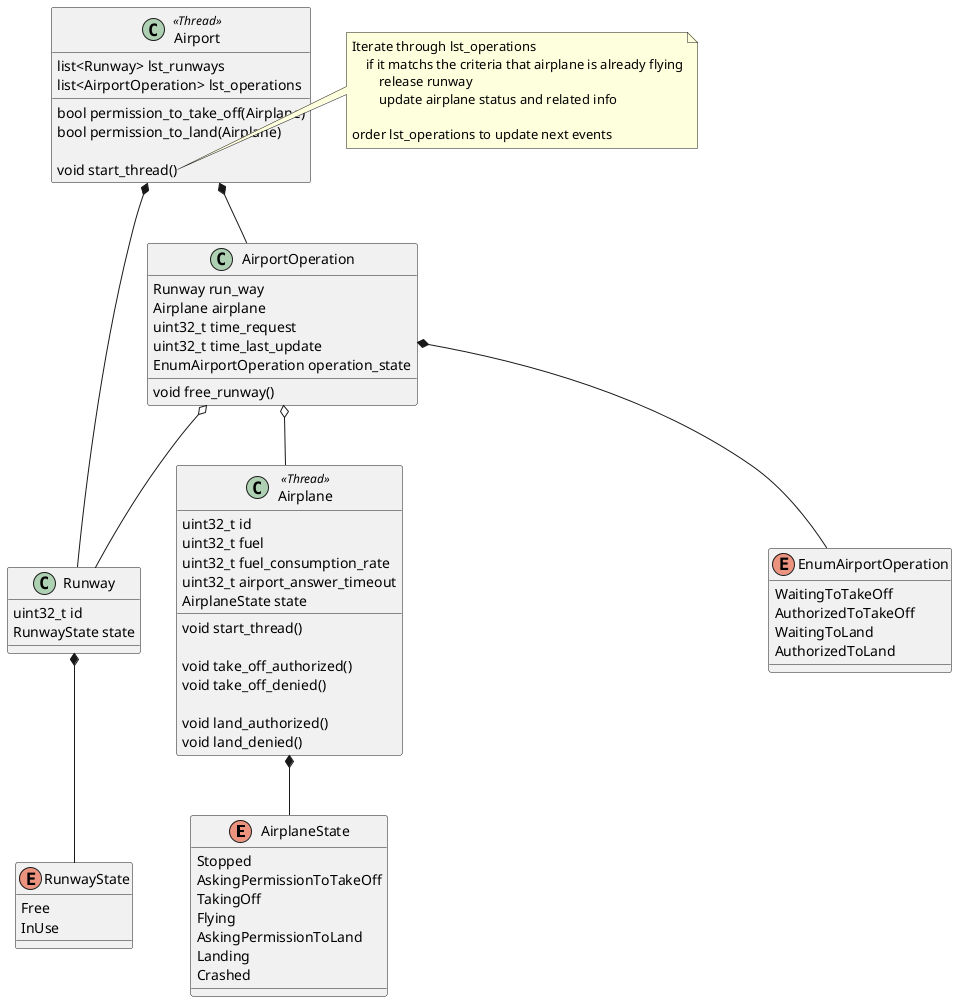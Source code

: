 @startuml

enum AirplaneState {
    Stopped
    AskingPermissionToTakeOff
    TakingOff
    Flying
    AskingPermissionToLand
    Landing
    Crashed
}

class Airplane <<Thread>> {
    uint32_t id
    uint32_t fuel
    uint32_t fuel_consumption_rate
    uint32_t airport_answer_timeout
    AirplaneState state

    void start_thread()

    void take_off_authorized()
    void take_off_denied()

    void land_authorized()
    void land_denied()
}

note right of Airplane::Airport_answer_timeout
    in case Airport takes too long to answer,
    the scenario where Airplane will ask for
    permission again might be expected!
end note

note right of Airplane::start_thread
    Follow the state machine description
    Decrement fuel using fuel_consumption_rate
end note


enum RunwayState {
    Free
    InUse
}

class Runway {
    uint32_t id
    RunwayState state
}

enum EnumAirportOperation {
    WaitingToTakeOff
    AuthorizedToTakeOff
    WaitingToLand
    AuthorizedToLand
}

class AirportOperation {
    Runway run_way
    Airplane airplane
    uint32_t time_request
    uint32_t time_last_update
    EnumAirportOperation operation_state

    void free_runway()
}


class Airport <<Thread>> {
    list<Runway> lst_runways
    list<AirportOperation> lst_operations

    bool permission_to_take_off(Airplane)
    bool permission_to_land(Airplane)

    void start_thread()
}

note right of Airport::start_thread
    Iterate through lst_operations
        if it matchs the criteria that airplane is already flying
            release runway
            update airplane status and related info

    order lst_operations to update next events
end note


Airplane *-- AirplaneState

Runway *-- RunwayState

AirportOperation *-- EnumAirportOperation
AirportOperation o-- Airplane
AirportOperation o-- Runway

Airport *-- Runway
Airport *-- AirportOperation



@enduml
